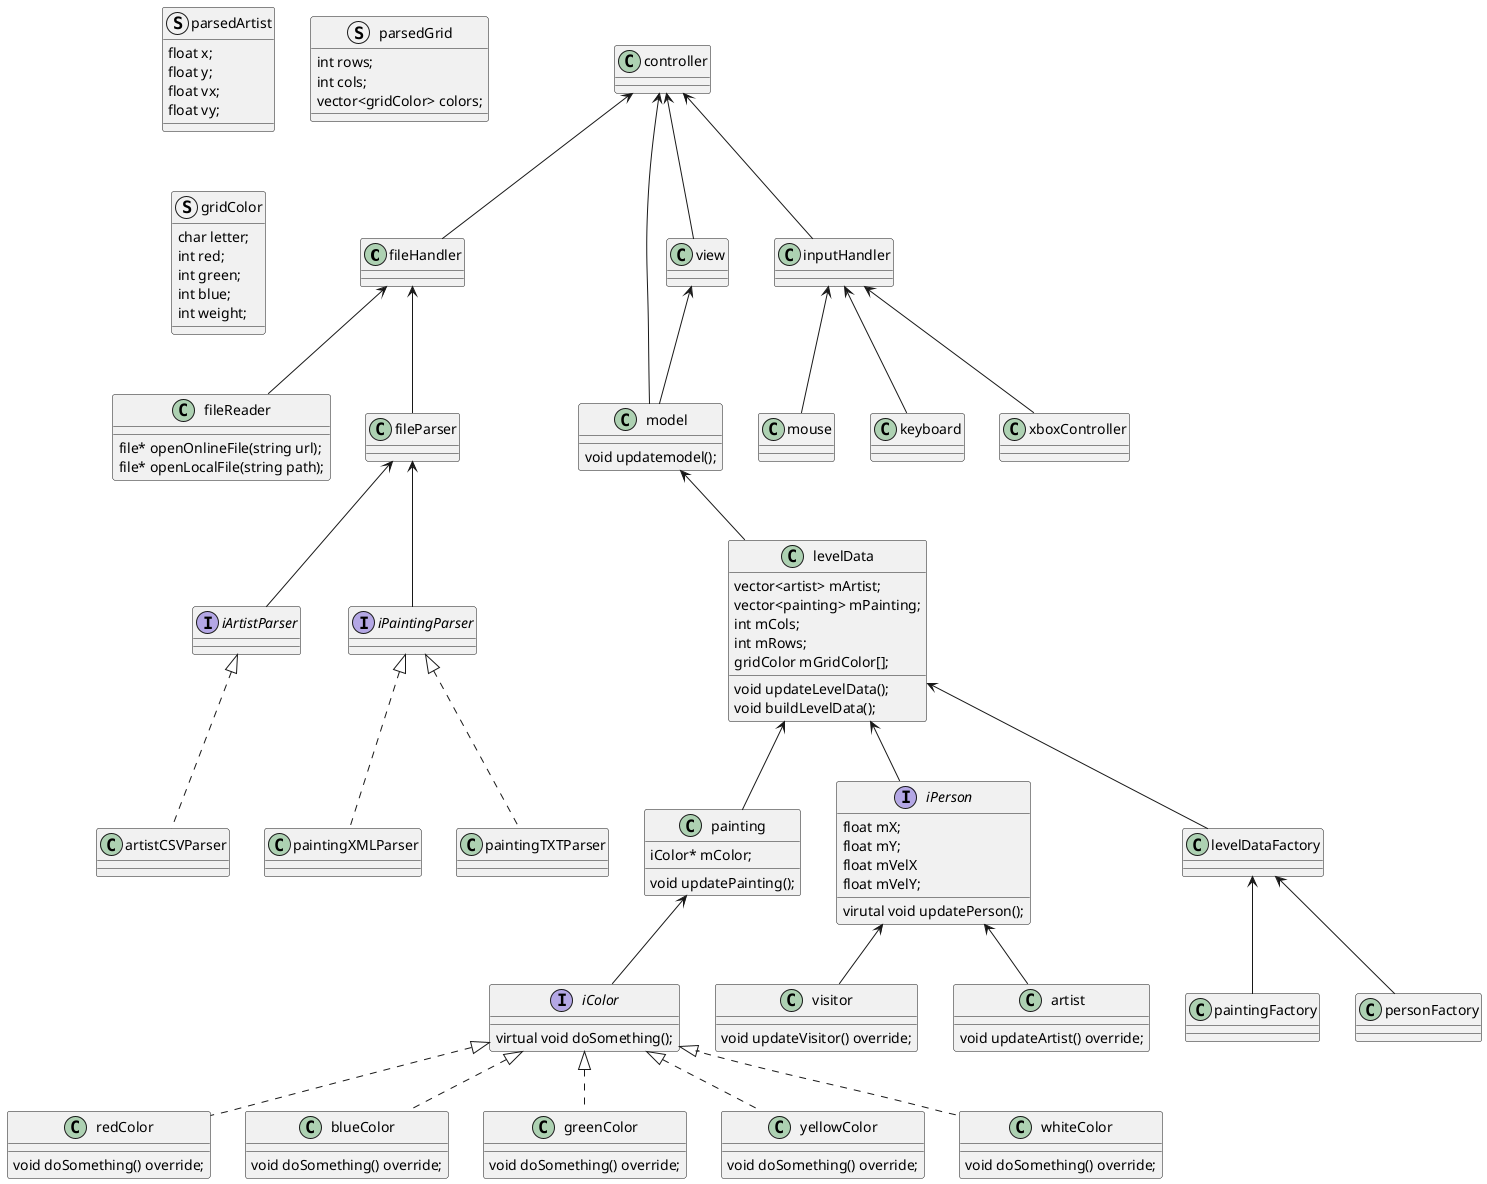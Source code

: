 @startuml

class fileHandler {
}

class fileReader {
    file* openOnlineFile(string url);
    file* openLocalFile(string path);
}

class fileParser {
}

interface iArtistParser {

}

interface iPaintingParser {

}


class artistCSVParser{ 
}

class paintingXMLParser {
}

class paintingTXTParser {
}

class controller{

}

class model{
    void updatemodel();
}

class levelData{
    void updateLevelData();
    void buildLevelData();

    vector<artist> mArtist;
    vector<painting> mPainting;
    int mCols;
    int mRows;
    gridColor mGridColor[];
}

class painting{
    void updatePainting();

    iColor* mColor;
}

interface iColor{
    virtual void doSomething();
}

class redColor{
    void doSomething() override;
}

class blueColor{
    void doSomething() override;
}

class greenColor{
    void doSomething() override;
}

class yellowColor{
    void doSomething() override;
}

class whiteColor{
    void doSomething() override;
}

interface iPerson{
    virutal void updatePerson();

    float mX;
    float mY;
    float mVelX
    float mVelY;
}

class visitor{
    void updateVisitor() override;
}

class artist{
    void updateArtist() override;
}

class inputHandler{
}

class mouse{
    ' use 3rd party library to get mouse coordinates and translate to generic data
}

class keyboard{
    ' use 3rd party library to get keyboard input and translate to generic data
}

class xboxController{
    ' use 3rd party library to get xbox controller input and translate to generic data
}

class levelDataFactory{}

class paintingFactory{}

class personFactory{}

class view{}

struct parsedArtist{
    float x;
    float y;
    float vx;
    float vy;
}

' vector<char> parsedPainting()

struct parsedGrid{
    int rows;
    int cols;
    vector<gridColor> colors;

}

struct gridColor{
    char letter;
    int red;
    int green;
    int blue;
    int weight;
}


controller <-- fileHandler
controller <-- model
controller <-- inputHandler
controller <-- view
view <-- model

' model
model <-- levelData
levelData <-- painting
painting <-- iColor
iColor <|.. redColor
iColor <|.. blueColor
iColor <|.. greenColor
iColor <|.. yellowColor
iColor <|.. whiteColor

levelData <-- iPerson
iPerson <-- visitor
iPerson <-- artist

levelData <-- levelDataFactory

levelDataFactory <-- paintingFactory
levelDataFactory <-- personFactory

' filehandler
fileHandler <-- fileReader

' Parser
fileHandler <-- fileParser
fileParser <-- iArtistParser
fileParser <-- iPaintingParser

iArtistParser <|.. artistCSVParser
iPaintingParser <|.. paintingTXTParser
iPaintingParser <|.. paintingXMLParser

' inputHandler
inputHandler <-- mouse
inputHandler <-- keyboard
inputHandler <-- xboxController
@enduml